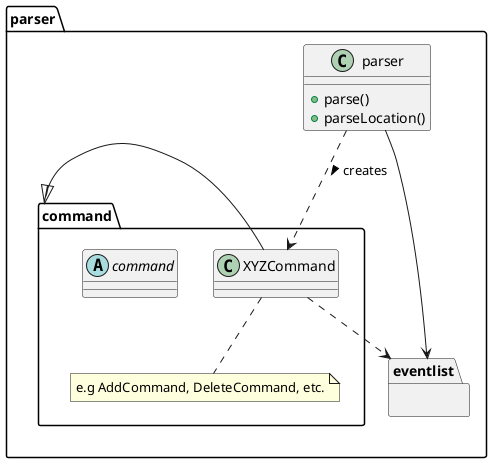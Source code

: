 @startuml

package parser{
    Class parser{
    +parse()
    +parseLocation()

}

package command{
    Abstract Class command
    Class XYZCommand
    note bottom: e.g AddCommand, DeleteCommand, etc.
}

package eventlist{}

parser ..> XYZCommand : creates >
parser --> eventlist
XYZCommand ..> eventlist

XYZCommand -u|> command

@enduml